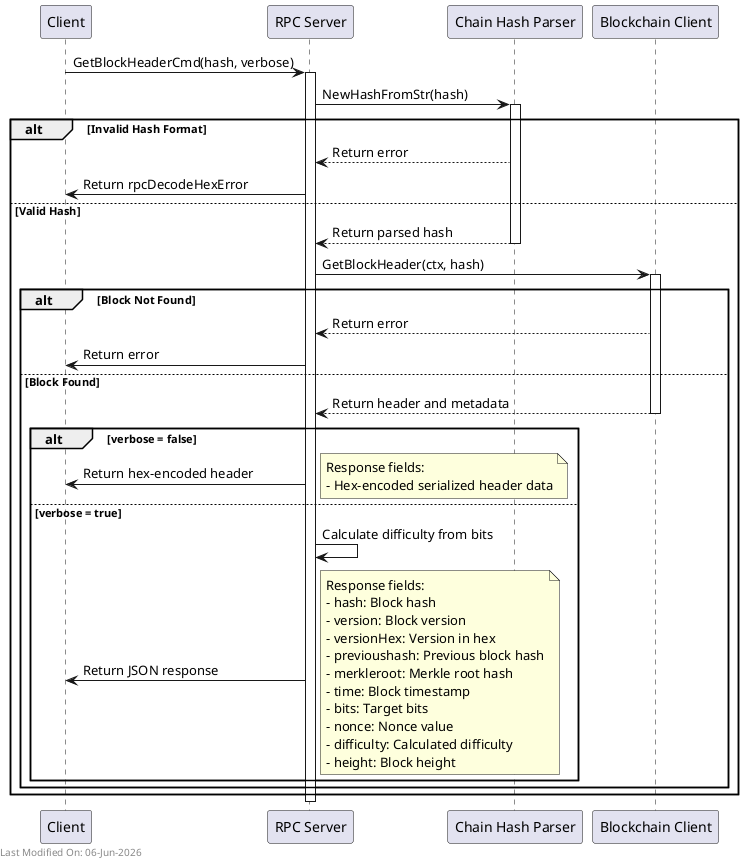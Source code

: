 @startuml
participant Client
participant "RPC Server" as RPC
participant "Chain Hash Parser" as Parser
participant "Blockchain Client" as Blockchain

Client -> RPC : GetBlockHeaderCmd(hash, verbose)
activate RPC


RPC -> Parser : NewHashFromStr(hash)
activate Parser
alt Invalid Hash Format
    Parser --> RPC : Return error
    RPC -> Client : Return rpcDecodeHexError
else Valid Hash
    Parser --> RPC : Return parsed hash
    deactivate Parser

    RPC -> Blockchain : GetBlockHeader(ctx, hash)
    activate Blockchain

    alt Block Not Found
        Blockchain --> RPC : Return error
        RPC -> Client : Return error
    else Block Found
        Blockchain --> RPC : Return header and metadata
        deactivate Blockchain

        alt verbose = false
            RPC -> Client : Return hex-encoded header
            note right
                Response fields:
                - Hex-encoded serialized header data
            end note
        else verbose = true
            RPC -> RPC : Calculate difficulty from bits
            RPC -> Client : Return JSON response
            note right
                Response fields:
                - hash: Block hash
                - version: Block version
                - versionHex: Version in hex
                - previoushash: Previous block hash
                - merkleroot: Merkle root hash
                - time: Block timestamp
                - bits: Target bits
                - nonce: Nonce value
                - difficulty: Calculated difficulty
                - height: Block height
            end note
        end
    end
end

deactivate RPC

left footer Last Modified On: %date("dd-MMM-yyyy")
@enduml
